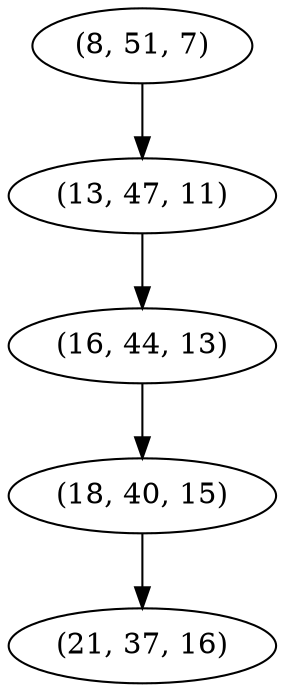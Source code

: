digraph tree {
    "(8, 51, 7)";
    "(13, 47, 11)";
    "(16, 44, 13)";
    "(18, 40, 15)";
    "(21, 37, 16)";
    "(8, 51, 7)" -> "(13, 47, 11)";
    "(13, 47, 11)" -> "(16, 44, 13)";
    "(16, 44, 13)" -> "(18, 40, 15)";
    "(18, 40, 15)" -> "(21, 37, 16)";
}
